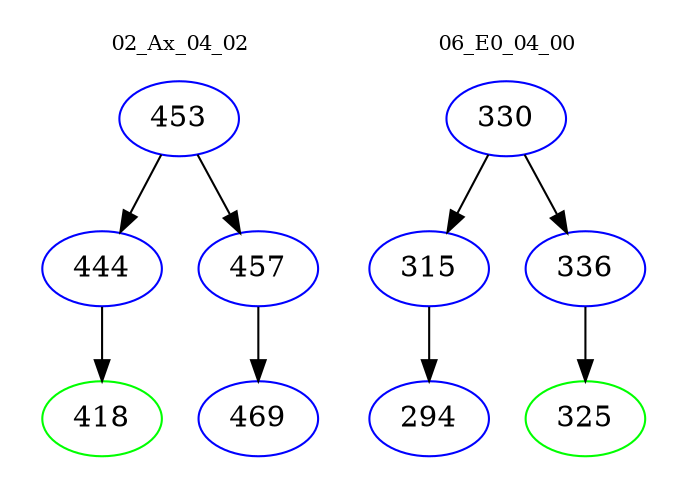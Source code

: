 digraph{
subgraph cluster_0 {
color = white
label = "02_Ax_04_02";
fontsize=10;
T0_453 [label="453", color="blue"]
T0_453 -> T0_444 [color="black"]
T0_444 [label="444", color="blue"]
T0_444 -> T0_418 [color="black"]
T0_418 [label="418", color="green"]
T0_453 -> T0_457 [color="black"]
T0_457 [label="457", color="blue"]
T0_457 -> T0_469 [color="black"]
T0_469 [label="469", color="blue"]
}
subgraph cluster_1 {
color = white
label = "06_E0_04_00";
fontsize=10;
T1_330 [label="330", color="blue"]
T1_330 -> T1_315 [color="black"]
T1_315 [label="315", color="blue"]
T1_315 -> T1_294 [color="black"]
T1_294 [label="294", color="blue"]
T1_330 -> T1_336 [color="black"]
T1_336 [label="336", color="blue"]
T1_336 -> T1_325 [color="black"]
T1_325 [label="325", color="green"]
}
}
